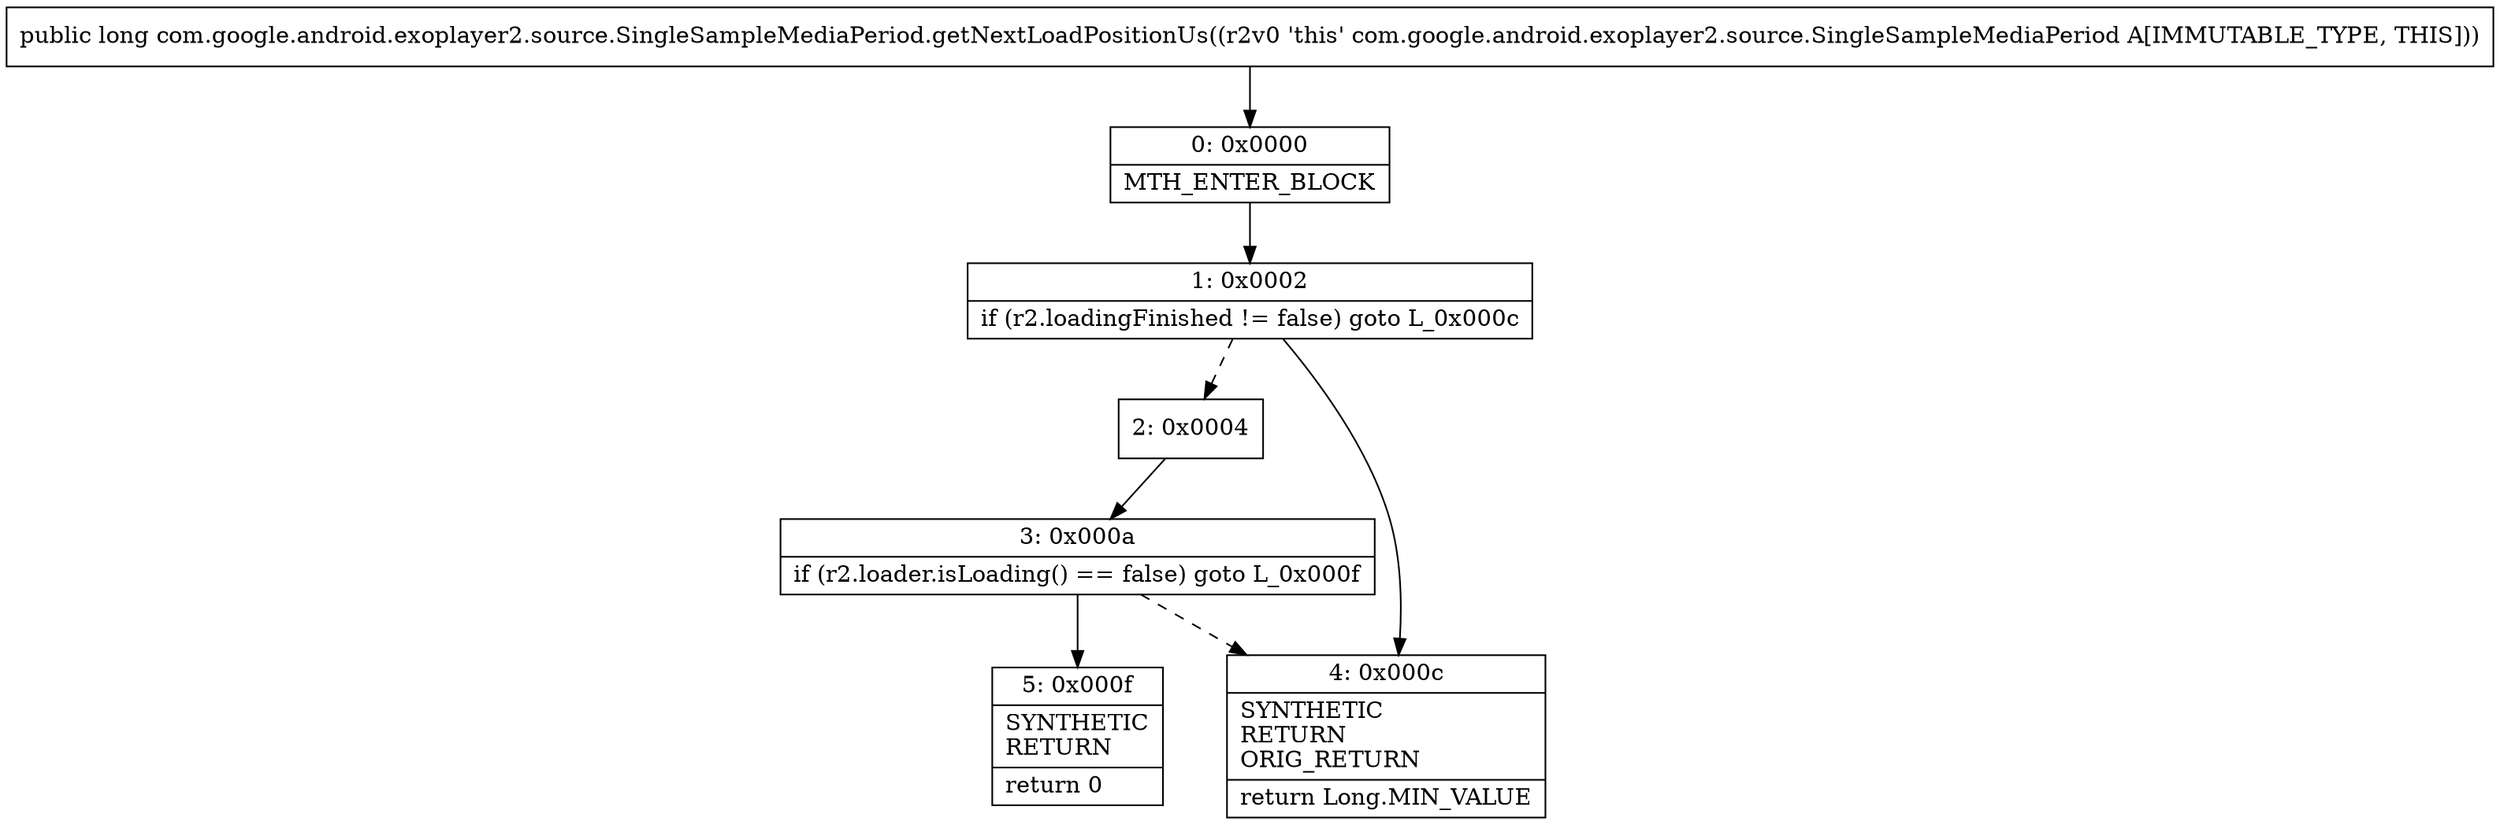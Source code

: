 digraph "CFG forcom.google.android.exoplayer2.source.SingleSampleMediaPeriod.getNextLoadPositionUs()J" {
Node_0 [shape=record,label="{0\:\ 0x0000|MTH_ENTER_BLOCK\l}"];
Node_1 [shape=record,label="{1\:\ 0x0002|if (r2.loadingFinished != false) goto L_0x000c\l}"];
Node_2 [shape=record,label="{2\:\ 0x0004}"];
Node_3 [shape=record,label="{3\:\ 0x000a|if (r2.loader.isLoading() == false) goto L_0x000f\l}"];
Node_4 [shape=record,label="{4\:\ 0x000c|SYNTHETIC\lRETURN\lORIG_RETURN\l|return Long.MIN_VALUE\l}"];
Node_5 [shape=record,label="{5\:\ 0x000f|SYNTHETIC\lRETURN\l|return 0\l}"];
MethodNode[shape=record,label="{public long com.google.android.exoplayer2.source.SingleSampleMediaPeriod.getNextLoadPositionUs((r2v0 'this' com.google.android.exoplayer2.source.SingleSampleMediaPeriod A[IMMUTABLE_TYPE, THIS])) }"];
MethodNode -> Node_0;
Node_0 -> Node_1;
Node_1 -> Node_2[style=dashed];
Node_1 -> Node_4;
Node_2 -> Node_3;
Node_3 -> Node_4[style=dashed];
Node_3 -> Node_5;
}

